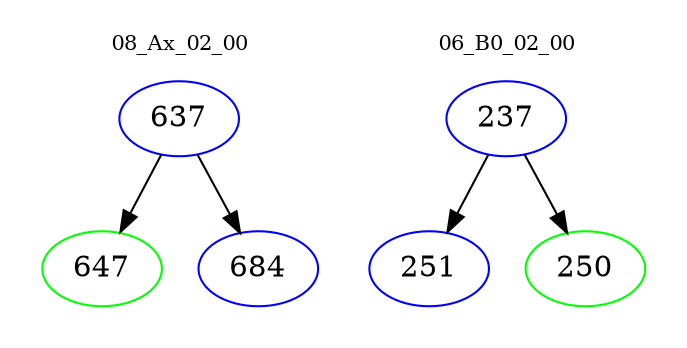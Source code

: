 digraph{
subgraph cluster_0 {
color = white
label = "08_Ax_02_00";
fontsize=10;
T0_637 [label="637", color="blue"]
T0_637 -> T0_647 [color="black"]
T0_647 [label="647", color="green"]
T0_637 -> T0_684 [color="black"]
T0_684 [label="684", color="blue"]
}
subgraph cluster_1 {
color = white
label = "06_B0_02_00";
fontsize=10;
T1_237 [label="237", color="blue"]
T1_237 -> T1_251 [color="black"]
T1_251 [label="251", color="blue"]
T1_237 -> T1_250 [color="black"]
T1_250 [label="250", color="green"]
}
}

